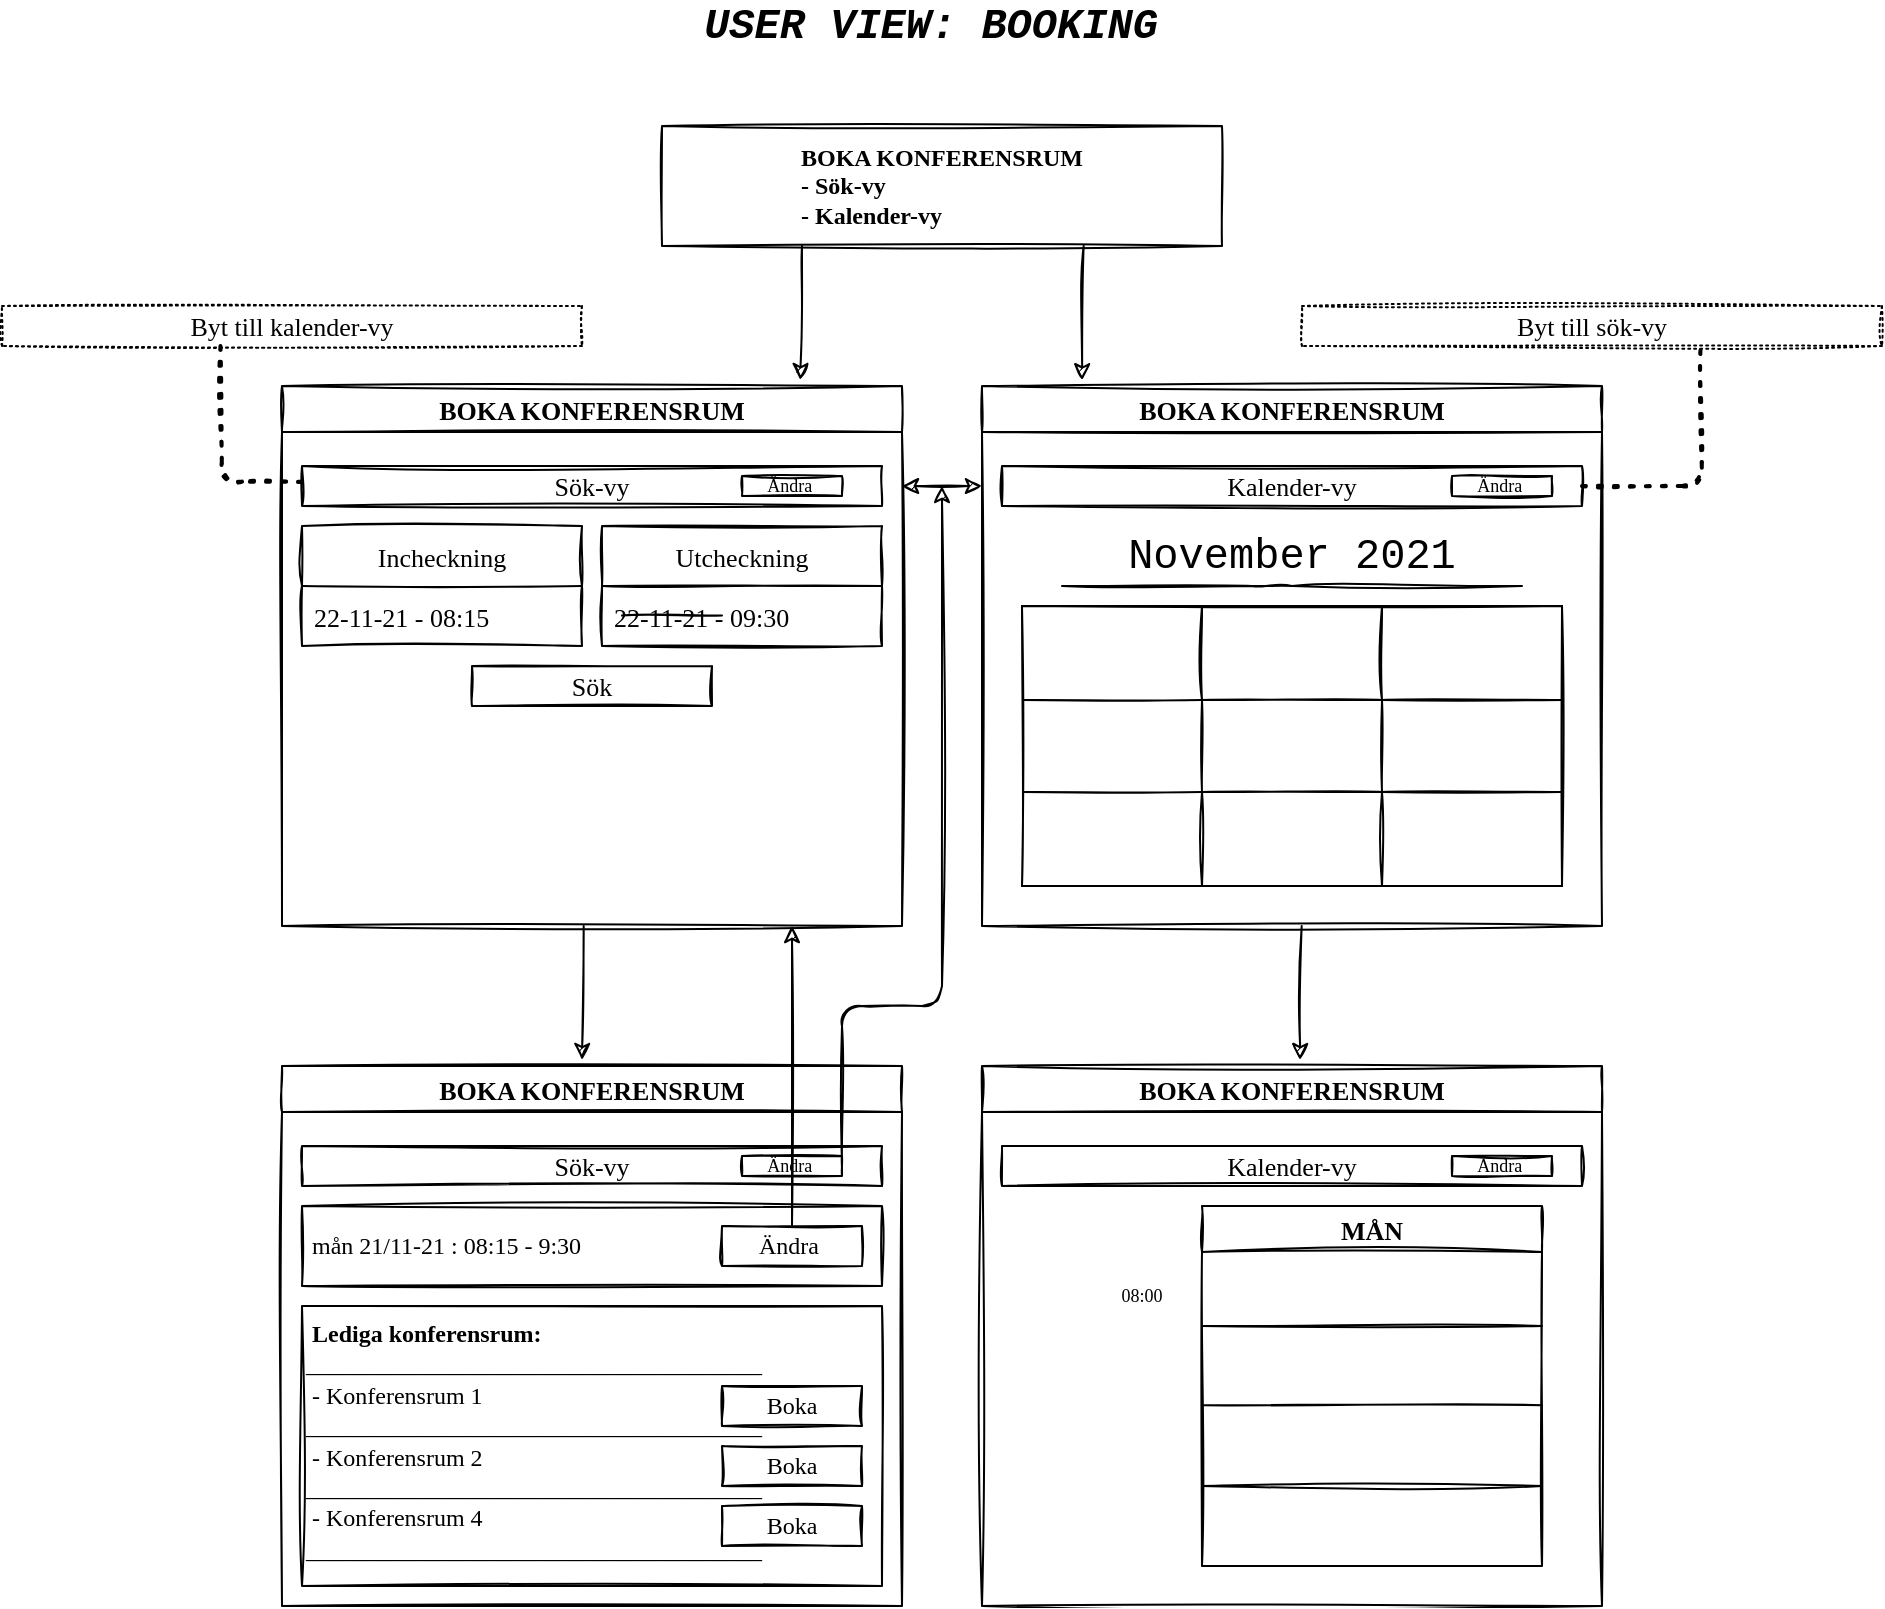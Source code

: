 <mxfile version="15.8.3" type="github">
  <diagram id="JXZrnU6dK3xMpxj74gyy" name="Page-1">
    <mxGraphModel dx="1940" dy="779" grid="1" gridSize="10" guides="1" tooltips="1" connect="1" arrows="1" fold="1" page="1" pageScale="1" pageWidth="827" pageHeight="1169" math="0" shadow="0">
      <root>
        <mxCell id="0" />
        <mxCell id="1" parent="0" />
        <mxCell id="f3gWGGdjy4NmoF_1Ozcr-5" value="BOKA KONFERENSRUM" style="swimlane;fontFamily=Verdana;fontSize=13;rounded=0;sketch=1;" parent="1" vertex="1">
          <mxGeometry x="440" y="210" width="310" height="270" as="geometry" />
        </mxCell>
        <mxCell id="f3gWGGdjy4NmoF_1Ozcr-18" value="Kalender-vy" style="whiteSpace=wrap;html=1;fontFamily=Verdana;fontSize=13;rounded=0;sketch=1;" parent="f3gWGGdjy4NmoF_1Ozcr-5" vertex="1">
          <mxGeometry x="10" y="40" width="290" height="20" as="geometry" />
        </mxCell>
        <mxCell id="zyLo-k-IU325QEQ1pN6g-35" value="&lt;font style=&quot;font-size: 9px;&quot;&gt;&lt;font style=&quot;font-size: 9px;&quot;&gt;Ändra&lt;/font&gt;&amp;nbsp;&lt;/font&gt;" style="rounded=0;whiteSpace=wrap;html=1;sketch=1;fontFamily=Verdana;fontColor=#000000;align=center;verticalAlign=middle;fontSize=9;" vertex="1" parent="f3gWGGdjy4NmoF_1Ozcr-5">
          <mxGeometry x="235" y="45" width="50" height="10" as="geometry" />
        </mxCell>
        <mxCell id="zyLo-k-IU325QEQ1pN6g-53" value="November 2021" style="text;html=1;strokeColor=none;fillColor=none;align=center;verticalAlign=middle;whiteSpace=wrap;rounded=0;sketch=1;fontFamily=Courier New;fontSize=21;fontColor=#000000;" vertex="1" parent="f3gWGGdjy4NmoF_1Ozcr-5">
          <mxGeometry x="20" y="70" width="270" height="30" as="geometry" />
        </mxCell>
        <mxCell id="zyLo-k-IU325QEQ1pN6g-54" value="" style="endArrow=none;html=1;rounded=1;sketch=1;fontFamily=Courier New;fontSize=21;fontColor=#000000;curved=0;" edge="1" parent="f3gWGGdjy4NmoF_1Ozcr-5">
          <mxGeometry width="50" height="50" relative="1" as="geometry">
            <mxPoint x="40" y="100" as="sourcePoint" />
            <mxPoint x="270" y="100" as="targetPoint" />
            <Array as="points">
              <mxPoint x="145" y="100" />
            </Array>
          </mxGeometry>
        </mxCell>
        <mxCell id="zyLo-k-IU325QEQ1pN6g-77" value="" style="shape=table;html=1;whiteSpace=wrap;startSize=0;container=1;collapsible=0;childLayout=tableLayout;rounded=0;sketch=1;fontFamily=Courier New;fontSize=14;fontColor=#000000;fillColor=none;align=left;verticalAlign=top;" vertex="1" parent="f3gWGGdjy4NmoF_1Ozcr-5">
          <mxGeometry x="20" y="110" width="270" height="140" as="geometry" />
        </mxCell>
        <mxCell id="zyLo-k-IU325QEQ1pN6g-78" value="" style="shape=partialRectangle;html=1;whiteSpace=wrap;collapsible=0;dropTarget=0;pointerEvents=0;fillColor=none;top=0;left=0;bottom=0;right=0;points=[[0,0.5],[1,0.5]];portConstraint=eastwest;rounded=0;sketch=1;fontFamily=Courier New;fontSize=14;fontColor=#000000;align=left;verticalAlign=top;" vertex="1" parent="zyLo-k-IU325QEQ1pN6g-77">
          <mxGeometry width="270" height="47" as="geometry" />
        </mxCell>
        <mxCell id="zyLo-k-IU325QEQ1pN6g-79" value="" style="shape=partialRectangle;html=1;whiteSpace=wrap;connectable=0;fillColor=none;top=0;left=0;bottom=0;right=0;overflow=hidden;pointerEvents=1;rounded=0;sketch=1;fontFamily=Courier New;fontSize=14;fontColor=#000000;align=left;verticalAlign=top;" vertex="1" parent="zyLo-k-IU325QEQ1pN6g-78">
          <mxGeometry width="90" height="47" as="geometry">
            <mxRectangle width="90" height="47" as="alternateBounds" />
          </mxGeometry>
        </mxCell>
        <mxCell id="zyLo-k-IU325QEQ1pN6g-80" value="" style="shape=partialRectangle;html=1;whiteSpace=wrap;connectable=0;fillColor=none;top=0;left=0;bottom=0;right=0;overflow=hidden;pointerEvents=1;rounded=0;sketch=1;fontFamily=Courier New;fontSize=14;fontColor=#000000;align=left;verticalAlign=top;" vertex="1" parent="zyLo-k-IU325QEQ1pN6g-78">
          <mxGeometry x="90" width="90" height="47" as="geometry">
            <mxRectangle width="90" height="47" as="alternateBounds" />
          </mxGeometry>
        </mxCell>
        <mxCell id="zyLo-k-IU325QEQ1pN6g-81" value="" style="shape=partialRectangle;html=1;whiteSpace=wrap;connectable=0;fillColor=none;top=0;left=0;bottom=0;right=0;overflow=hidden;pointerEvents=1;rounded=0;sketch=1;fontFamily=Courier New;fontSize=14;fontColor=#000000;align=left;verticalAlign=top;" vertex="1" parent="zyLo-k-IU325QEQ1pN6g-78">
          <mxGeometry x="180" width="90" height="47" as="geometry">
            <mxRectangle width="90" height="47" as="alternateBounds" />
          </mxGeometry>
        </mxCell>
        <mxCell id="zyLo-k-IU325QEQ1pN6g-82" value="" style="shape=partialRectangle;html=1;whiteSpace=wrap;collapsible=0;dropTarget=0;pointerEvents=0;fillColor=none;top=0;left=0;bottom=0;right=0;points=[[0,0.5],[1,0.5]];portConstraint=eastwest;rounded=0;sketch=1;fontFamily=Courier New;fontSize=14;fontColor=#000000;align=left;verticalAlign=top;" vertex="1" parent="zyLo-k-IU325QEQ1pN6g-77">
          <mxGeometry y="47" width="270" height="46" as="geometry" />
        </mxCell>
        <mxCell id="zyLo-k-IU325QEQ1pN6g-83" value="" style="shape=partialRectangle;html=1;whiteSpace=wrap;connectable=0;fillColor=none;top=0;left=0;bottom=0;right=0;overflow=hidden;pointerEvents=1;rounded=0;sketch=1;fontFamily=Courier New;fontSize=14;fontColor=#000000;align=left;verticalAlign=top;" vertex="1" parent="zyLo-k-IU325QEQ1pN6g-82">
          <mxGeometry width="90" height="46" as="geometry">
            <mxRectangle width="90" height="46" as="alternateBounds" />
          </mxGeometry>
        </mxCell>
        <mxCell id="zyLo-k-IU325QEQ1pN6g-84" value="" style="shape=partialRectangle;html=1;whiteSpace=wrap;connectable=0;fillColor=none;top=0;left=0;bottom=0;right=0;overflow=hidden;pointerEvents=1;rounded=0;sketch=1;fontFamily=Courier New;fontSize=14;fontColor=#000000;align=left;verticalAlign=top;" vertex="1" parent="zyLo-k-IU325QEQ1pN6g-82">
          <mxGeometry x="90" width="90" height="46" as="geometry">
            <mxRectangle width="90" height="46" as="alternateBounds" />
          </mxGeometry>
        </mxCell>
        <mxCell id="zyLo-k-IU325QEQ1pN6g-85" value="" style="shape=partialRectangle;html=1;whiteSpace=wrap;connectable=0;fillColor=none;top=0;left=0;bottom=0;right=0;overflow=hidden;pointerEvents=1;rounded=0;sketch=1;fontFamily=Courier New;fontSize=14;fontColor=#000000;align=left;verticalAlign=top;" vertex="1" parent="zyLo-k-IU325QEQ1pN6g-82">
          <mxGeometry x="180" width="90" height="46" as="geometry">
            <mxRectangle width="90" height="46" as="alternateBounds" />
          </mxGeometry>
        </mxCell>
        <mxCell id="zyLo-k-IU325QEQ1pN6g-86" value="" style="shape=partialRectangle;html=1;whiteSpace=wrap;collapsible=0;dropTarget=0;pointerEvents=0;fillColor=none;top=0;left=0;bottom=0;right=0;points=[[0,0.5],[1,0.5]];portConstraint=eastwest;rounded=0;sketch=1;fontFamily=Courier New;fontSize=14;fontColor=#000000;align=left;verticalAlign=top;" vertex="1" parent="zyLo-k-IU325QEQ1pN6g-77">
          <mxGeometry y="93" width="270" height="47" as="geometry" />
        </mxCell>
        <mxCell id="zyLo-k-IU325QEQ1pN6g-87" value="" style="shape=partialRectangle;html=1;whiteSpace=wrap;connectable=0;fillColor=none;top=0;left=0;bottom=0;right=0;overflow=hidden;pointerEvents=1;rounded=0;sketch=1;fontFamily=Courier New;fontSize=14;fontColor=#000000;align=left;verticalAlign=top;" vertex="1" parent="zyLo-k-IU325QEQ1pN6g-86">
          <mxGeometry width="90" height="47" as="geometry">
            <mxRectangle width="90" height="47" as="alternateBounds" />
          </mxGeometry>
        </mxCell>
        <mxCell id="zyLo-k-IU325QEQ1pN6g-88" value="" style="shape=partialRectangle;html=1;whiteSpace=wrap;connectable=0;fillColor=none;top=0;left=0;bottom=0;right=0;overflow=hidden;pointerEvents=1;rounded=0;sketch=1;fontFamily=Courier New;fontSize=14;fontColor=#000000;align=left;verticalAlign=top;" vertex="1" parent="zyLo-k-IU325QEQ1pN6g-86">
          <mxGeometry x="90" width="90" height="47" as="geometry">
            <mxRectangle width="90" height="47" as="alternateBounds" />
          </mxGeometry>
        </mxCell>
        <mxCell id="zyLo-k-IU325QEQ1pN6g-89" value="" style="shape=partialRectangle;html=1;whiteSpace=wrap;connectable=0;fillColor=none;top=0;left=0;bottom=0;right=0;overflow=hidden;pointerEvents=1;rounded=0;sketch=1;fontFamily=Courier New;fontSize=14;fontColor=#000000;align=left;verticalAlign=top;" vertex="1" parent="zyLo-k-IU325QEQ1pN6g-86">
          <mxGeometry x="180" width="90" height="47" as="geometry">
            <mxRectangle width="90" height="47" as="alternateBounds" />
          </mxGeometry>
        </mxCell>
        <mxCell id="f3gWGGdjy4NmoF_1Ozcr-19" value="BOKA KONFERENSRUM" style="swimlane;fontFamily=Verdana;fontSize=13;rounded=0;sketch=1;" parent="1" vertex="1">
          <mxGeometry x="90" y="210" width="310" height="270" as="geometry" />
        </mxCell>
        <mxCell id="f3gWGGdjy4NmoF_1Ozcr-20" value="Incheckning" style="swimlane;fontStyle=0;childLayout=stackLayout;horizontal=1;startSize=30;horizontalStack=0;resizeParent=1;resizeParentMax=0;resizeLast=0;collapsible=1;marginBottom=0;fontFamily=Verdana;fontSize=13;rounded=0;sketch=1;" parent="f3gWGGdjy4NmoF_1Ozcr-19" vertex="1">
          <mxGeometry x="10" y="70" width="140" height="60" as="geometry" />
        </mxCell>
        <mxCell id="f3gWGGdjy4NmoF_1Ozcr-21" value="22-11-21 - 08:15" style="text;strokeColor=none;fillColor=none;align=left;verticalAlign=middle;spacingLeft=4;spacingRight=4;overflow=hidden;points=[[0,0.5],[1,0.5]];portConstraint=eastwest;rotatable=0;fontFamily=Verdana;fontSize=13;rounded=0;sketch=1;" parent="f3gWGGdjy4NmoF_1Ozcr-20" vertex="1">
          <mxGeometry y="30" width="140" height="30" as="geometry" />
        </mxCell>
        <mxCell id="f3gWGGdjy4NmoF_1Ozcr-22" value="Utcheckning" style="swimlane;fontStyle=0;childLayout=stackLayout;horizontal=1;startSize=30;horizontalStack=0;resizeParent=1;resizeParentMax=0;resizeLast=0;collapsible=1;marginBottom=0;fontFamily=Verdana;fontSize=13;rounded=0;sketch=1;" parent="f3gWGGdjy4NmoF_1Ozcr-19" vertex="1">
          <mxGeometry x="160" y="70" width="140" height="60" as="geometry" />
        </mxCell>
        <mxCell id="f3gWGGdjy4NmoF_1Ozcr-23" value="22-11-21 - 09:30" style="text;strokeColor=none;fillColor=none;align=left;verticalAlign=middle;spacingLeft=4;spacingRight=4;overflow=hidden;points=[[0,0.5],[1,0.5]];portConstraint=eastwest;rotatable=0;fontFamily=Verdana;fontSize=13;rounded=0;sketch=1;fontColor=#000000;" parent="f3gWGGdjy4NmoF_1Ozcr-22" vertex="1">
          <mxGeometry y="30" width="140" height="30" as="geometry" />
        </mxCell>
        <mxCell id="zyLo-k-IU325QEQ1pN6g-11" value="" style="endArrow=none;html=1;rounded=1;sketch=1;fontFamily=Courier New;fontColor=#000000;curved=0;" edge="1" parent="f3gWGGdjy4NmoF_1Ozcr-22">
          <mxGeometry width="50" height="50" relative="1" as="geometry">
            <mxPoint x="10" y="44.8" as="sourcePoint" />
            <mxPoint x="60" y="44.8" as="targetPoint" />
          </mxGeometry>
        </mxCell>
        <mxCell id="f3gWGGdjy4NmoF_1Ozcr-24" value="Sök" style="whiteSpace=wrap;html=1;fontFamily=Verdana;fontSize=13;rounded=0;sketch=1;" parent="f3gWGGdjy4NmoF_1Ozcr-19" vertex="1">
          <mxGeometry x="95" y="140" width="120" height="20" as="geometry" />
        </mxCell>
        <mxCell id="f3gWGGdjy4NmoF_1Ozcr-25" value="Sök-vy" style="whiteSpace=wrap;html=1;fontFamily=Verdana;fontSize=13;rounded=0;sketch=1;" parent="f3gWGGdjy4NmoF_1Ozcr-19" vertex="1">
          <mxGeometry x="10" y="40" width="290" height="20" as="geometry" />
        </mxCell>
        <mxCell id="zyLo-k-IU325QEQ1pN6g-36" value="&lt;font style=&quot;font-size: 9px;&quot;&gt;&lt;font style=&quot;font-size: 9px;&quot;&gt;Ändra&lt;/font&gt;&amp;nbsp;&lt;/font&gt;" style="rounded=0;whiteSpace=wrap;html=1;sketch=1;fontFamily=Verdana;fontColor=#000000;align=center;verticalAlign=middle;fontSize=9;" vertex="1" parent="f3gWGGdjy4NmoF_1Ozcr-19">
          <mxGeometry x="230" y="45" width="50" height="10" as="geometry" />
        </mxCell>
        <mxCell id="f3gWGGdjy4NmoF_1Ozcr-53" value="&lt;b&gt;&lt;font face=&quot;Verdana&quot;&gt;BOKA KONFERENSRUM&lt;br&gt;&lt;div style=&quot;text-align: left&quot;&gt;&lt;b style=&quot;font-family: &amp;#34;helvetica&amp;#34;&quot;&gt;&lt;font face=&quot;Verdana&quot;&gt;- Sök-vy&lt;/font&gt;&lt;/b&gt;&lt;/div&gt;&lt;div style=&quot;text-align: left&quot;&gt;&lt;b style=&quot;font-family: &amp;#34;helvetica&amp;#34;&quot;&gt;&lt;font face=&quot;Verdana&quot;&gt;- Kalender-vy&lt;/font&gt;&lt;/b&gt;&lt;/div&gt;&lt;/font&gt;&lt;/b&gt;" style="rounded=0;whiteSpace=wrap;html=1;glass=0;sketch=1;" parent="1" vertex="1">
          <mxGeometry x="280" y="80" width="280" height="60" as="geometry" />
        </mxCell>
        <mxCell id="f3gWGGdjy4NmoF_1Ozcr-54" value="" style="endArrow=classic;html=1;rounded=1;sketch=1;curved=0;exitX=0.25;exitY=1;exitDx=0;exitDy=0;entryX=0.836;entryY=-0.011;entryDx=0;entryDy=0;entryPerimeter=0;" parent="1" source="f3gWGGdjy4NmoF_1Ozcr-53" target="f3gWGGdjy4NmoF_1Ozcr-19" edge="1">
          <mxGeometry width="50" height="50" relative="1" as="geometry">
            <mxPoint x="390" y="360" as="sourcePoint" />
            <mxPoint x="440" y="310" as="targetPoint" />
          </mxGeometry>
        </mxCell>
        <mxCell id="f3gWGGdjy4NmoF_1Ozcr-55" value="" style="endArrow=classic;html=1;rounded=1;sketch=1;curved=0;exitX=0.25;exitY=1;exitDx=0;exitDy=0;entryX=0.836;entryY=-0.011;entryDx=0;entryDy=0;entryPerimeter=0;" parent="1" edge="1">
          <mxGeometry width="50" height="50" relative="1" as="geometry">
            <mxPoint x="490.84" y="140" as="sourcePoint" />
            <mxPoint x="490.0" y="207.14" as="targetPoint" />
          </mxGeometry>
        </mxCell>
        <mxCell id="f3gWGGdjy4NmoF_1Ozcr-56" value="" style="endArrow=classic;startArrow=classic;html=1;rounded=1;sketch=1;curved=0;" parent="1" edge="1">
          <mxGeometry width="50" height="50" relative="1" as="geometry">
            <mxPoint x="400" y="260" as="sourcePoint" />
            <mxPoint x="440" y="260" as="targetPoint" />
          </mxGeometry>
        </mxCell>
        <mxCell id="f3gWGGdjy4NmoF_1Ozcr-59" value="Byt till sök-vy" style="whiteSpace=wrap;html=1;fontFamily=Verdana;fontSize=13;rounded=0;sketch=1;dashed=1;dashPattern=1 2;" parent="1" vertex="1">
          <mxGeometry x="600" y="170" width="290" height="20" as="geometry" />
        </mxCell>
        <mxCell id="f3gWGGdjy4NmoF_1Ozcr-60" value="Byt till kalender-vy" style="whiteSpace=wrap;html=1;fontFamily=Verdana;fontSize=13;rounded=0;sketch=1;dashed=1;dashPattern=1 2;" parent="1" vertex="1">
          <mxGeometry x="-50" y="170" width="290" height="20" as="geometry" />
        </mxCell>
        <mxCell id="f3gWGGdjy4NmoF_1Ozcr-61" value="" style="endArrow=none;dashed=1;html=1;dashPattern=1 3;strokeWidth=2;rounded=1;sketch=1;curved=0;exitX=1;exitY=0.5;exitDx=0;exitDy=0;entryX=0.687;entryY=1.108;entryDx=0;entryDy=0;entryPerimeter=0;" parent="1" source="f3gWGGdjy4NmoF_1Ozcr-18" target="f3gWGGdjy4NmoF_1Ozcr-59" edge="1">
          <mxGeometry width="50" height="50" relative="1" as="geometry">
            <mxPoint x="760" y="260" as="sourcePoint" />
            <mxPoint x="800" y="200" as="targetPoint" />
            <Array as="points">
              <mxPoint x="800" y="260" />
            </Array>
          </mxGeometry>
        </mxCell>
        <mxCell id="f3gWGGdjy4NmoF_1Ozcr-62" value="" style="endArrow=none;dashed=1;html=1;dashPattern=1 3;strokeWidth=2;rounded=1;sketch=1;curved=0;exitX=0;exitY=0.392;exitDx=0;exitDy=0;entryX=0.687;entryY=1.108;entryDx=0;entryDy=0;entryPerimeter=0;exitPerimeter=0;" parent="1" source="f3gWGGdjy4NmoF_1Ozcr-25" edge="1">
          <mxGeometry width="50" height="50" relative="1" as="geometry">
            <mxPoint y="257.84" as="sourcePoint" />
            <mxPoint x="59.23" y="190.0" as="targetPoint" />
            <Array as="points">
              <mxPoint x="60" y="257.84" />
            </Array>
          </mxGeometry>
        </mxCell>
        <mxCell id="zyLo-k-IU325QEQ1pN6g-2" value="" style="endArrow=classic;html=1;rounded=1;sketch=1;curved=0;exitX=0.25;exitY=1;exitDx=0;exitDy=0;entryX=0.836;entryY=-0.011;entryDx=0;entryDy=0;entryPerimeter=0;" edge="1" parent="1">
          <mxGeometry width="50" height="50" relative="1" as="geometry">
            <mxPoint x="240.84" y="480" as="sourcePoint" />
            <mxPoint x="240.0" y="547.03" as="targetPoint" />
          </mxGeometry>
        </mxCell>
        <mxCell id="zyLo-k-IU325QEQ1pN6g-3" value="" style="endArrow=classic;html=1;rounded=1;sketch=1;curved=0;exitX=0.25;exitY=1;exitDx=0;exitDy=0;entryX=0.836;entryY=-0.011;entryDx=0;entryDy=0;entryPerimeter=0;" edge="1" parent="1">
          <mxGeometry width="50" height="50" relative="1" as="geometry">
            <mxPoint x="599.84" y="480" as="sourcePoint" />
            <mxPoint x="599.0" y="547.03" as="targetPoint" />
          </mxGeometry>
        </mxCell>
        <mxCell id="zyLo-k-IU325QEQ1pN6g-4" value="BOKA KONFERENSRUM" style="swimlane;fontFamily=Verdana;fontSize=13;rounded=0;sketch=1;" vertex="1" parent="1">
          <mxGeometry x="90" y="550" width="310" height="270" as="geometry" />
        </mxCell>
        <mxCell id="zyLo-k-IU325QEQ1pN6g-10" value="Sök-vy" style="whiteSpace=wrap;html=1;fontFamily=Verdana;fontSize=13;rounded=0;sketch=1;" vertex="1" parent="zyLo-k-IU325QEQ1pN6g-4">
          <mxGeometry x="10" y="40" width="290" height="20" as="geometry" />
        </mxCell>
        <mxCell id="zyLo-k-IU325QEQ1pN6g-25" value="&lt;font face=&quot;Verdana&quot;&gt;&amp;nbsp;mån 21/11-21 : 08:15 - 9:30&lt;/font&gt;" style="rounded=0;whiteSpace=wrap;html=1;sketch=1;fontFamily=Courier New;fontColor=#000000;align=left;" vertex="1" parent="zyLo-k-IU325QEQ1pN6g-4">
          <mxGeometry x="10" y="70" width="290" height="40" as="geometry" />
        </mxCell>
        <mxCell id="zyLo-k-IU325QEQ1pN6g-29" value="&lt;font face=&quot;Verdana&quot;&gt;&amp;nbsp;&lt;b&gt;Lediga konferensrum:&amp;nbsp;&lt;/b&gt;&lt;br&gt;______________________________________&lt;br&gt;&amp;nbsp;- Konferensrum 1&lt;br&gt;______________________________________&lt;br&gt;&amp;nbsp;- Konferensrum 2&lt;br&gt;______________________________________&lt;br&gt;&amp;nbsp;- Konferensrum 4&lt;br&gt;______________________________________&lt;br&gt;&lt;/font&gt;" style="rounded=0;whiteSpace=wrap;html=1;sketch=1;fontFamily=Courier New;fontColor=#000000;align=left;verticalAlign=top;" vertex="1" parent="zyLo-k-IU325QEQ1pN6g-4">
          <mxGeometry x="10" y="120" width="290" height="140" as="geometry" />
        </mxCell>
        <mxCell id="zyLo-k-IU325QEQ1pN6g-30" value="&lt;font style=&quot;font-size: 12px&quot;&gt;&lt;font style=&quot;font-size: 12px&quot;&gt;Ändra&lt;/font&gt;&amp;nbsp;&lt;/font&gt;" style="rounded=0;whiteSpace=wrap;html=1;sketch=1;fontFamily=Verdana;fontColor=#000000;align=center;verticalAlign=middle;" vertex="1" parent="zyLo-k-IU325QEQ1pN6g-4">
          <mxGeometry x="220" y="80" width="70" height="20" as="geometry" />
        </mxCell>
        <mxCell id="zyLo-k-IU325QEQ1pN6g-32" value="Boka" style="whiteSpace=wrap;html=1;fontFamily=Verdana;fontSize=12;rounded=0;sketch=1;" vertex="1" parent="zyLo-k-IU325QEQ1pN6g-4">
          <mxGeometry x="220" y="160" width="70" height="20" as="geometry" />
        </mxCell>
        <mxCell id="zyLo-k-IU325QEQ1pN6g-33" value="Boka" style="whiteSpace=wrap;html=1;fontFamily=Verdana;fontSize=12;rounded=0;sketch=1;" vertex="1" parent="zyLo-k-IU325QEQ1pN6g-4">
          <mxGeometry x="220" y="190" width="70" height="20" as="geometry" />
        </mxCell>
        <mxCell id="zyLo-k-IU325QEQ1pN6g-34" value="Boka" style="whiteSpace=wrap;html=1;fontFamily=Verdana;fontSize=12;rounded=0;sketch=1;" vertex="1" parent="zyLo-k-IU325QEQ1pN6g-4">
          <mxGeometry x="220" y="220" width="70" height="20" as="geometry" />
        </mxCell>
        <mxCell id="zyLo-k-IU325QEQ1pN6g-44" value="&lt;font style=&quot;font-size: 9px;&quot;&gt;&lt;font style=&quot;font-size: 9px;&quot;&gt;Ändra&lt;/font&gt;&amp;nbsp;&lt;/font&gt;" style="rounded=0;whiteSpace=wrap;html=1;sketch=1;fontFamily=Verdana;fontColor=#000000;align=center;verticalAlign=middle;fontSize=9;" vertex="1" parent="zyLo-k-IU325QEQ1pN6g-4">
          <mxGeometry x="230" y="45" width="50" height="10" as="geometry" />
        </mxCell>
        <mxCell id="zyLo-k-IU325QEQ1pN6g-31" value="" style="endArrow=classic;html=1;rounded=1;sketch=1;curved=0;exitX=0.5;exitY=0;exitDx=0;exitDy=0;" edge="1" parent="1" source="zyLo-k-IU325QEQ1pN6g-30">
          <mxGeometry width="50" height="50" relative="1" as="geometry">
            <mxPoint x="350.84" y="500" as="sourcePoint" />
            <mxPoint x="345" y="480" as="targetPoint" />
          </mxGeometry>
        </mxCell>
        <mxCell id="zyLo-k-IU325QEQ1pN6g-37" value="BOKA KONFERENSRUM" style="swimlane;fontFamily=Verdana;fontSize=13;rounded=0;sketch=1;" vertex="1" parent="1">
          <mxGeometry x="440" y="550" width="310" height="270" as="geometry" />
        </mxCell>
        <mxCell id="zyLo-k-IU325QEQ1pN6g-38" value="Kalender-vy" style="whiteSpace=wrap;html=1;fontFamily=Verdana;fontSize=13;rounded=0;sketch=1;" vertex="1" parent="zyLo-k-IU325QEQ1pN6g-37">
          <mxGeometry x="10" y="40" width="290" height="20" as="geometry" />
        </mxCell>
        <mxCell id="zyLo-k-IU325QEQ1pN6g-39" value="MÅN" style="swimlane;fontFamily=Verdana;fontSize=13;rounded=0;sketch=1;" vertex="1" parent="zyLo-k-IU325QEQ1pN6g-37">
          <mxGeometry x="110" y="70" width="170" height="180" as="geometry" />
        </mxCell>
        <mxCell id="zyLo-k-IU325QEQ1pN6g-46" value="" style="endArrow=none;html=1;rounded=1;sketch=1;fontFamily=Verdana;fontSize=9;fontColor=#000000;curved=0;" edge="1" parent="zyLo-k-IU325QEQ1pN6g-39">
          <mxGeometry width="50" height="50" relative="1" as="geometry">
            <mxPoint y="60" as="sourcePoint" />
            <mxPoint x="170" y="60" as="targetPoint" />
          </mxGeometry>
        </mxCell>
        <mxCell id="zyLo-k-IU325QEQ1pN6g-47" value="" style="endArrow=none;html=1;rounded=1;sketch=1;fontFamily=Verdana;fontSize=9;fontColor=#000000;curved=0;" edge="1" parent="zyLo-k-IU325QEQ1pN6g-39">
          <mxGeometry width="50" height="50" relative="1" as="geometry">
            <mxPoint y="99.58" as="sourcePoint" />
            <mxPoint x="170" y="99.58" as="targetPoint" />
          </mxGeometry>
        </mxCell>
        <mxCell id="zyLo-k-IU325QEQ1pN6g-48" value="" style="endArrow=none;html=1;rounded=1;sketch=1;fontFamily=Verdana;fontSize=9;fontColor=#000000;curved=0;" edge="1" parent="zyLo-k-IU325QEQ1pN6g-39">
          <mxGeometry width="50" height="50" relative="1" as="geometry">
            <mxPoint y="140" as="sourcePoint" />
            <mxPoint x="170" y="140" as="targetPoint" />
          </mxGeometry>
        </mxCell>
        <mxCell id="zyLo-k-IU325QEQ1pN6g-43" value="&lt;font style=&quot;font-size: 9px;&quot;&gt;&lt;font style=&quot;font-size: 9px;&quot;&gt;Ändra&lt;/font&gt;&amp;nbsp;&lt;/font&gt;" style="rounded=0;whiteSpace=wrap;html=1;sketch=1;fontFamily=Verdana;fontColor=#000000;align=center;verticalAlign=middle;fontSize=9;" vertex="1" parent="zyLo-k-IU325QEQ1pN6g-37">
          <mxGeometry x="235" y="45" width="50" height="10" as="geometry" />
        </mxCell>
        <mxCell id="zyLo-k-IU325QEQ1pN6g-49" value="08:00" style="text;html=1;strokeColor=none;fillColor=none;align=center;verticalAlign=middle;whiteSpace=wrap;rounded=0;sketch=1;fontFamily=Verdana;fontSize=9;fontColor=#000000;" vertex="1" parent="zyLo-k-IU325QEQ1pN6g-37">
          <mxGeometry x="50" y="100" width="60" height="30" as="geometry" />
        </mxCell>
        <mxCell id="zyLo-k-IU325QEQ1pN6g-50" value="&lt;font face=&quot;Courier New&quot; size=&quot;1&quot;&gt;&lt;i&gt;&lt;b style=&quot;font-size: 21px&quot;&gt;USER VIEW: BOOKING&lt;/b&gt;&lt;/i&gt;&lt;/font&gt;" style="text;html=1;align=center;verticalAlign=middle;resizable=0;points=[];autosize=1;strokeColor=none;fillColor=none;fontSize=9;fontFamily=Verdana;fontColor=#000000;" vertex="1" parent="1">
          <mxGeometry x="294" y="20" width="240" height="20" as="geometry" />
        </mxCell>
        <mxCell id="zyLo-k-IU325QEQ1pN6g-52" value="" style="endArrow=classic;html=1;rounded=1;sketch=1;curved=0;exitX=0.5;exitY=0;exitDx=0;exitDy=0;" edge="1" parent="1">
          <mxGeometry width="50" height="50" relative="1" as="geometry">
            <mxPoint x="370" y="600" as="sourcePoint" />
            <mxPoint x="420" y="260" as="targetPoint" />
            <Array as="points">
              <mxPoint x="370" y="520" />
              <mxPoint x="420" y="520" />
            </Array>
          </mxGeometry>
        </mxCell>
      </root>
    </mxGraphModel>
  </diagram>
</mxfile>
